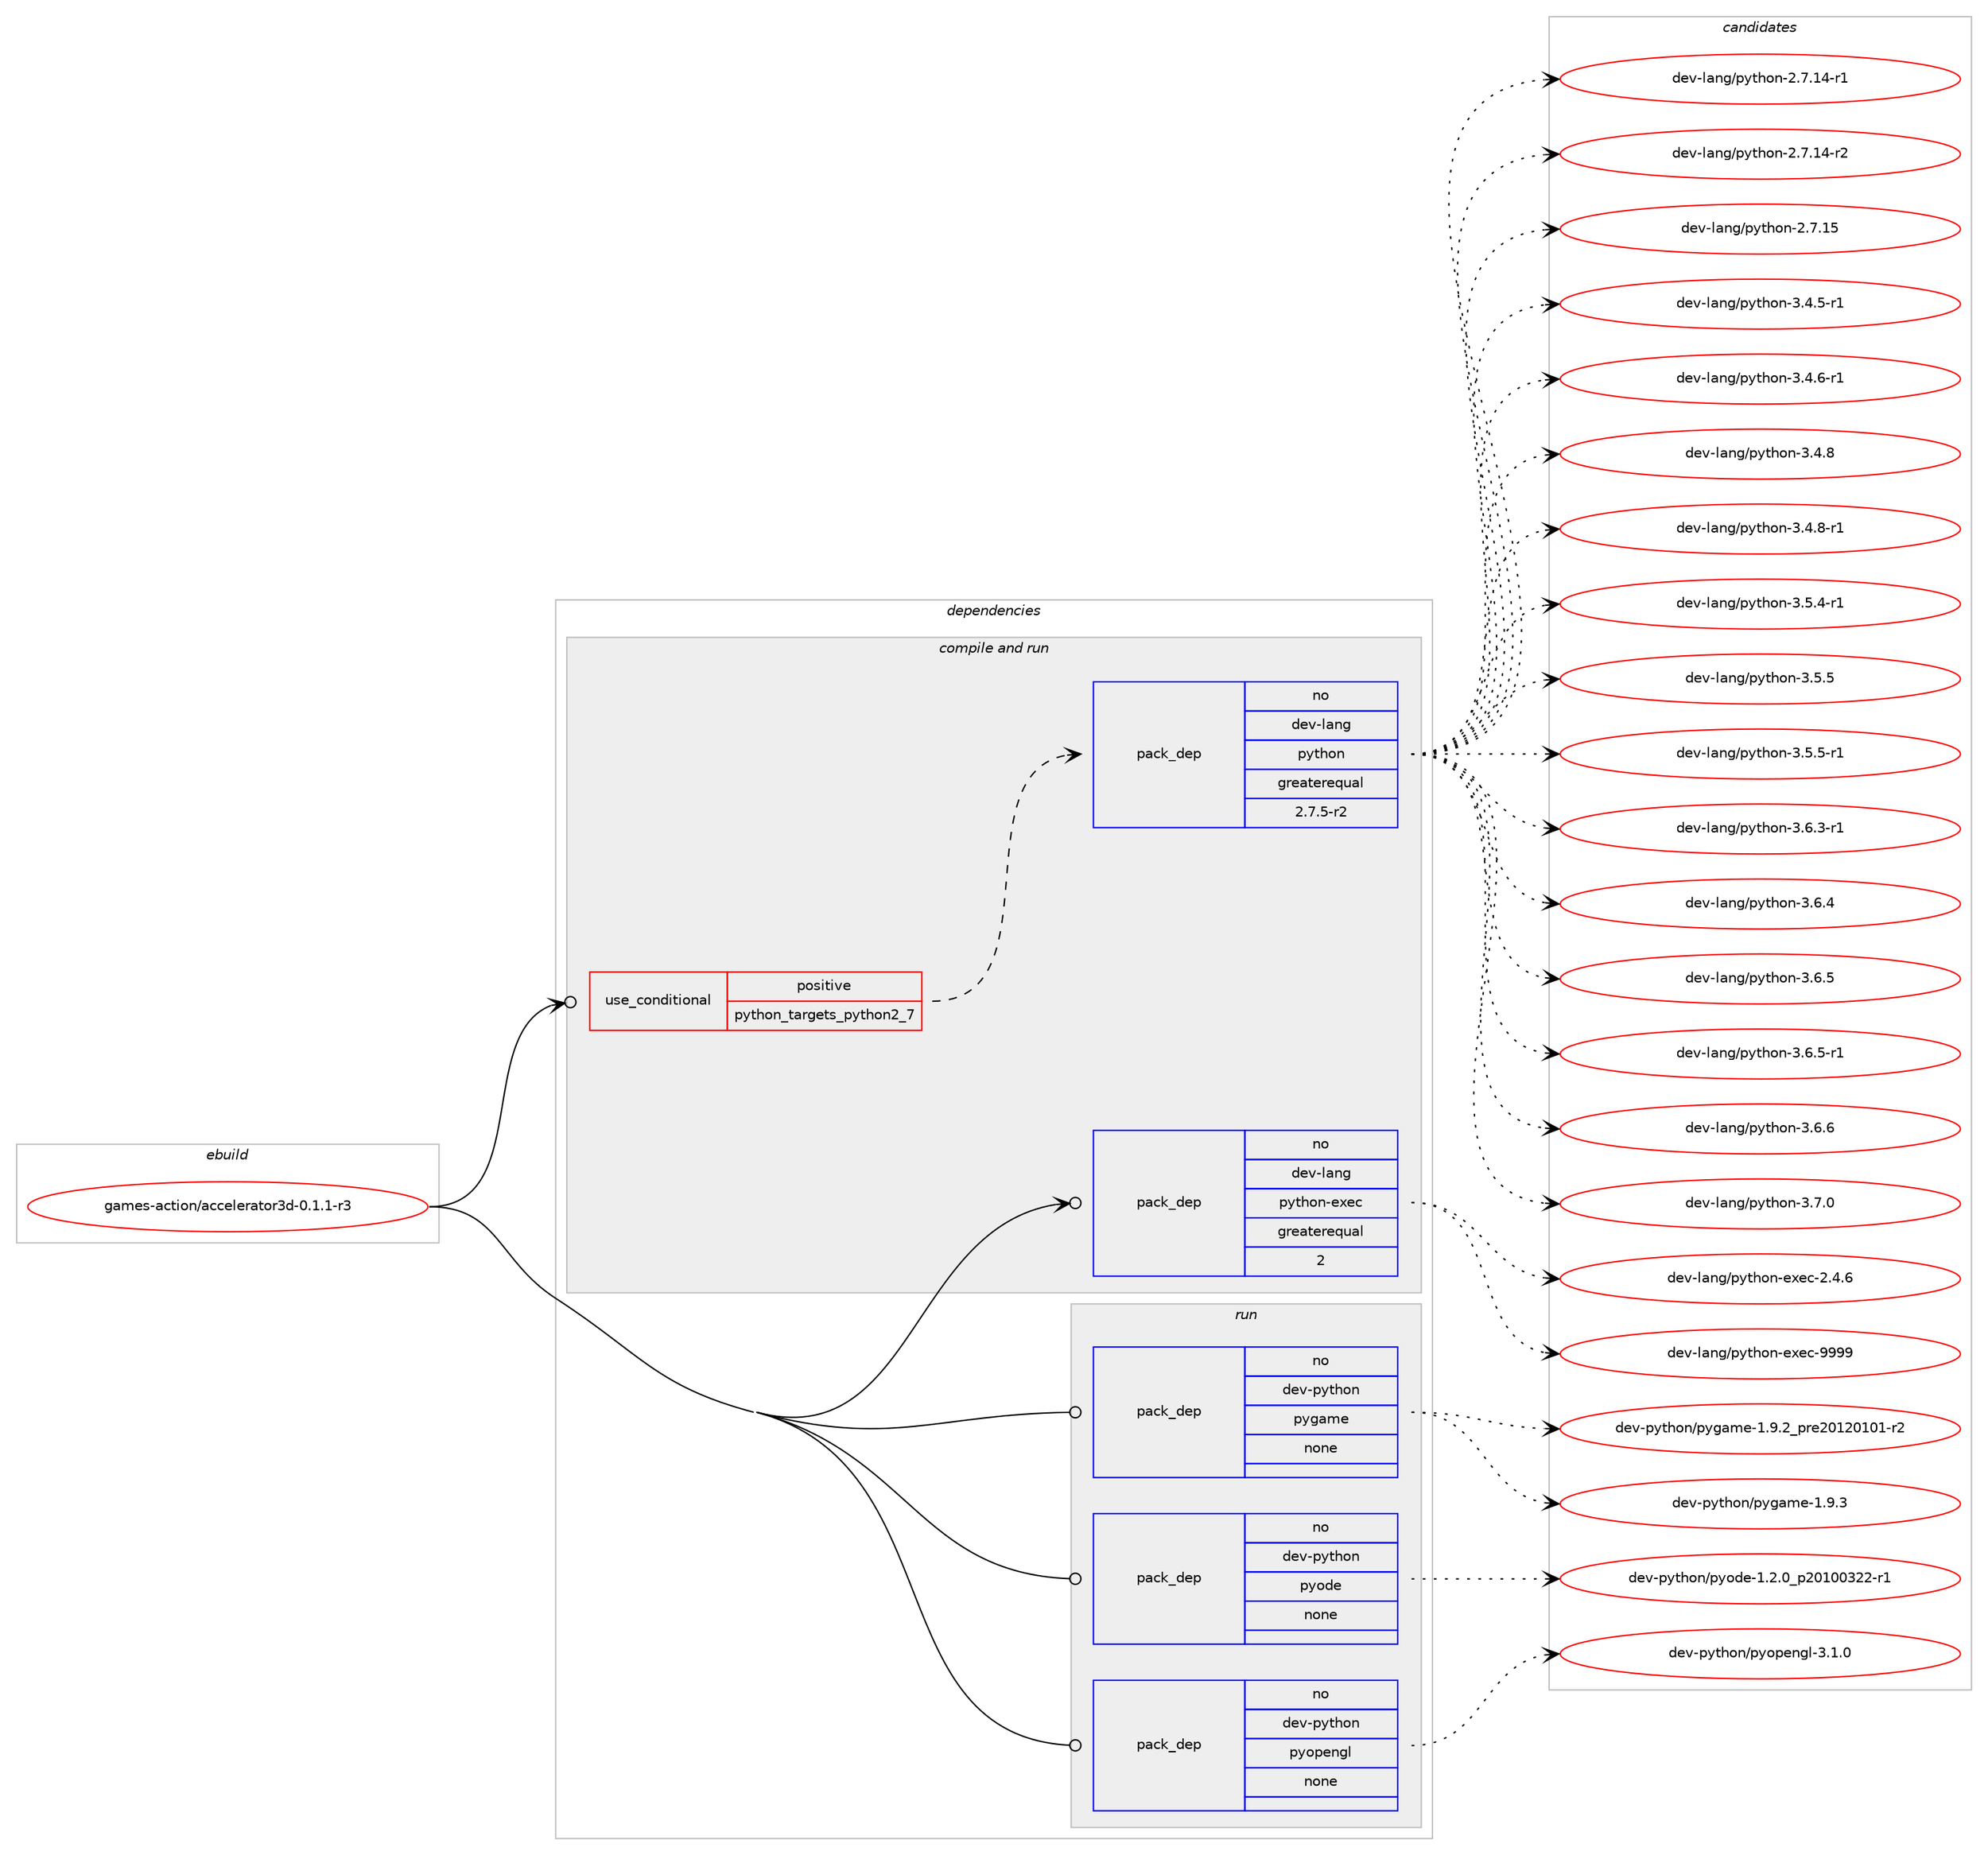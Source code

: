 digraph prolog {

# *************
# Graph options
# *************

newrank=true;
concentrate=true;
compound=true;
graph [rankdir=LR,fontname=Helvetica,fontsize=10,ranksep=1.5];#, ranksep=2.5, nodesep=0.2];
edge  [arrowhead=vee];
node  [fontname=Helvetica,fontsize=10];

# **********
# The ebuild
# **********

subgraph cluster_leftcol {
color=gray;
rank=same;
label=<<i>ebuild</i>>;
id [label="games-action/accelerator3d-0.1.1-r3", color=red, width=4, href="../games-action/accelerator3d-0.1.1-r3.svg"];
}

# ****************
# The dependencies
# ****************

subgraph cluster_midcol {
color=gray;
label=<<i>dependencies</i>>;
subgraph cluster_compile {
fillcolor="#eeeeee";
style=filled;
label=<<i>compile</i>>;
}
subgraph cluster_compileandrun {
fillcolor="#eeeeee";
style=filled;
label=<<i>compile and run</i>>;
subgraph cond513 {
dependency3328 [label=<<TABLE BORDER="0" CELLBORDER="1" CELLSPACING="0" CELLPADDING="4"><TR><TD ROWSPAN="3" CELLPADDING="10">use_conditional</TD></TR><TR><TD>positive</TD></TR><TR><TD>python_targets_python2_7</TD></TR></TABLE>>, shape=none, color=red];
subgraph pack2720 {
dependency3329 [label=<<TABLE BORDER="0" CELLBORDER="1" CELLSPACING="0" CELLPADDING="4" WIDTH="220"><TR><TD ROWSPAN="6" CELLPADDING="30">pack_dep</TD></TR><TR><TD WIDTH="110">no</TD></TR><TR><TD>dev-lang</TD></TR><TR><TD>python</TD></TR><TR><TD>greaterequal</TD></TR><TR><TD>2.7.5-r2</TD></TR></TABLE>>, shape=none, color=blue];
}
dependency3328:e -> dependency3329:w [weight=20,style="dashed",arrowhead="vee"];
}
id:e -> dependency3328:w [weight=20,style="solid",arrowhead="odotvee"];
subgraph pack2721 {
dependency3330 [label=<<TABLE BORDER="0" CELLBORDER="1" CELLSPACING="0" CELLPADDING="4" WIDTH="220"><TR><TD ROWSPAN="6" CELLPADDING="30">pack_dep</TD></TR><TR><TD WIDTH="110">no</TD></TR><TR><TD>dev-lang</TD></TR><TR><TD>python-exec</TD></TR><TR><TD>greaterequal</TD></TR><TR><TD>2</TD></TR></TABLE>>, shape=none, color=blue];
}
id:e -> dependency3330:w [weight=20,style="solid",arrowhead="odotvee"];
}
subgraph cluster_run {
fillcolor="#eeeeee";
style=filled;
label=<<i>run</i>>;
subgraph pack2722 {
dependency3331 [label=<<TABLE BORDER="0" CELLBORDER="1" CELLSPACING="0" CELLPADDING="4" WIDTH="220"><TR><TD ROWSPAN="6" CELLPADDING="30">pack_dep</TD></TR><TR><TD WIDTH="110">no</TD></TR><TR><TD>dev-python</TD></TR><TR><TD>pygame</TD></TR><TR><TD>none</TD></TR><TR><TD></TD></TR></TABLE>>, shape=none, color=blue];
}
id:e -> dependency3331:w [weight=20,style="solid",arrowhead="odot"];
subgraph pack2723 {
dependency3332 [label=<<TABLE BORDER="0" CELLBORDER="1" CELLSPACING="0" CELLPADDING="4" WIDTH="220"><TR><TD ROWSPAN="6" CELLPADDING="30">pack_dep</TD></TR><TR><TD WIDTH="110">no</TD></TR><TR><TD>dev-python</TD></TR><TR><TD>pyode</TD></TR><TR><TD>none</TD></TR><TR><TD></TD></TR></TABLE>>, shape=none, color=blue];
}
id:e -> dependency3332:w [weight=20,style="solid",arrowhead="odot"];
subgraph pack2724 {
dependency3333 [label=<<TABLE BORDER="0" CELLBORDER="1" CELLSPACING="0" CELLPADDING="4" WIDTH="220"><TR><TD ROWSPAN="6" CELLPADDING="30">pack_dep</TD></TR><TR><TD WIDTH="110">no</TD></TR><TR><TD>dev-python</TD></TR><TR><TD>pyopengl</TD></TR><TR><TD>none</TD></TR><TR><TD></TD></TR></TABLE>>, shape=none, color=blue];
}
id:e -> dependency3333:w [weight=20,style="solid",arrowhead="odot"];
}
}

# **************
# The candidates
# **************

subgraph cluster_choices {
rank=same;
color=gray;
label=<<i>candidates</i>>;

subgraph choice2720 {
color=black;
nodesep=1;
choice100101118451089711010347112121116104111110455046554649524511449 [label="dev-lang/python-2.7.14-r1", color=red, width=4,href="../dev-lang/python-2.7.14-r1.svg"];
choice100101118451089711010347112121116104111110455046554649524511450 [label="dev-lang/python-2.7.14-r2", color=red, width=4,href="../dev-lang/python-2.7.14-r2.svg"];
choice10010111845108971101034711212111610411111045504655464953 [label="dev-lang/python-2.7.15", color=red, width=4,href="../dev-lang/python-2.7.15.svg"];
choice1001011184510897110103471121211161041111104551465246534511449 [label="dev-lang/python-3.4.5-r1", color=red, width=4,href="../dev-lang/python-3.4.5-r1.svg"];
choice1001011184510897110103471121211161041111104551465246544511449 [label="dev-lang/python-3.4.6-r1", color=red, width=4,href="../dev-lang/python-3.4.6-r1.svg"];
choice100101118451089711010347112121116104111110455146524656 [label="dev-lang/python-3.4.8", color=red, width=4,href="../dev-lang/python-3.4.8.svg"];
choice1001011184510897110103471121211161041111104551465246564511449 [label="dev-lang/python-3.4.8-r1", color=red, width=4,href="../dev-lang/python-3.4.8-r1.svg"];
choice1001011184510897110103471121211161041111104551465346524511449 [label="dev-lang/python-3.5.4-r1", color=red, width=4,href="../dev-lang/python-3.5.4-r1.svg"];
choice100101118451089711010347112121116104111110455146534653 [label="dev-lang/python-3.5.5", color=red, width=4,href="../dev-lang/python-3.5.5.svg"];
choice1001011184510897110103471121211161041111104551465346534511449 [label="dev-lang/python-3.5.5-r1", color=red, width=4,href="../dev-lang/python-3.5.5-r1.svg"];
choice1001011184510897110103471121211161041111104551465446514511449 [label="dev-lang/python-3.6.3-r1", color=red, width=4,href="../dev-lang/python-3.6.3-r1.svg"];
choice100101118451089711010347112121116104111110455146544652 [label="dev-lang/python-3.6.4", color=red, width=4,href="../dev-lang/python-3.6.4.svg"];
choice100101118451089711010347112121116104111110455146544653 [label="dev-lang/python-3.6.5", color=red, width=4,href="../dev-lang/python-3.6.5.svg"];
choice1001011184510897110103471121211161041111104551465446534511449 [label="dev-lang/python-3.6.5-r1", color=red, width=4,href="../dev-lang/python-3.6.5-r1.svg"];
choice100101118451089711010347112121116104111110455146544654 [label="dev-lang/python-3.6.6", color=red, width=4,href="../dev-lang/python-3.6.6.svg"];
choice100101118451089711010347112121116104111110455146554648 [label="dev-lang/python-3.7.0", color=red, width=4,href="../dev-lang/python-3.7.0.svg"];
dependency3329:e -> choice100101118451089711010347112121116104111110455046554649524511449:w [style=dotted,weight="100"];
dependency3329:e -> choice100101118451089711010347112121116104111110455046554649524511450:w [style=dotted,weight="100"];
dependency3329:e -> choice10010111845108971101034711212111610411111045504655464953:w [style=dotted,weight="100"];
dependency3329:e -> choice1001011184510897110103471121211161041111104551465246534511449:w [style=dotted,weight="100"];
dependency3329:e -> choice1001011184510897110103471121211161041111104551465246544511449:w [style=dotted,weight="100"];
dependency3329:e -> choice100101118451089711010347112121116104111110455146524656:w [style=dotted,weight="100"];
dependency3329:e -> choice1001011184510897110103471121211161041111104551465246564511449:w [style=dotted,weight="100"];
dependency3329:e -> choice1001011184510897110103471121211161041111104551465346524511449:w [style=dotted,weight="100"];
dependency3329:e -> choice100101118451089711010347112121116104111110455146534653:w [style=dotted,weight="100"];
dependency3329:e -> choice1001011184510897110103471121211161041111104551465346534511449:w [style=dotted,weight="100"];
dependency3329:e -> choice1001011184510897110103471121211161041111104551465446514511449:w [style=dotted,weight="100"];
dependency3329:e -> choice100101118451089711010347112121116104111110455146544652:w [style=dotted,weight="100"];
dependency3329:e -> choice100101118451089711010347112121116104111110455146544653:w [style=dotted,weight="100"];
dependency3329:e -> choice1001011184510897110103471121211161041111104551465446534511449:w [style=dotted,weight="100"];
dependency3329:e -> choice100101118451089711010347112121116104111110455146544654:w [style=dotted,weight="100"];
dependency3329:e -> choice100101118451089711010347112121116104111110455146554648:w [style=dotted,weight="100"];
}
subgraph choice2721 {
color=black;
nodesep=1;
choice1001011184510897110103471121211161041111104510112010199455046524654 [label="dev-lang/python-exec-2.4.6", color=red, width=4,href="../dev-lang/python-exec-2.4.6.svg"];
choice10010111845108971101034711212111610411111045101120101994557575757 [label="dev-lang/python-exec-9999", color=red, width=4,href="../dev-lang/python-exec-9999.svg"];
dependency3330:e -> choice1001011184510897110103471121211161041111104510112010199455046524654:w [style=dotted,weight="100"];
dependency3330:e -> choice10010111845108971101034711212111610411111045101120101994557575757:w [style=dotted,weight="100"];
}
subgraph choice2722 {
color=black;
nodesep=1;
choice1001011184511212111610411111047112121103971091014549465746509511211410150484950484948494511450 [label="dev-python/pygame-1.9.2_pre20120101-r2", color=red, width=4,href="../dev-python/pygame-1.9.2_pre20120101-r2.svg"];
choice100101118451121211161041111104711212110397109101454946574651 [label="dev-python/pygame-1.9.3", color=red, width=4,href="../dev-python/pygame-1.9.3.svg"];
dependency3331:e -> choice1001011184511212111610411111047112121103971091014549465746509511211410150484950484948494511450:w [style=dotted,weight="100"];
dependency3331:e -> choice100101118451121211161041111104711212110397109101454946574651:w [style=dotted,weight="100"];
}
subgraph choice2723 {
color=black;
nodesep=1;
choice10010111845112121116104111110471121211111001014549465046489511250484948485150504511449 [label="dev-python/pyode-1.2.0_p20100322-r1", color=red, width=4,href="../dev-python/pyode-1.2.0_p20100322-r1.svg"];
dependency3332:e -> choice10010111845112121116104111110471121211111001014549465046489511250484948485150504511449:w [style=dotted,weight="100"];
}
subgraph choice2724 {
color=black;
nodesep=1;
choice1001011184511212111610411111047112121111112101110103108455146494648 [label="dev-python/pyopengl-3.1.0", color=red, width=4,href="../dev-python/pyopengl-3.1.0.svg"];
dependency3333:e -> choice1001011184511212111610411111047112121111112101110103108455146494648:w [style=dotted,weight="100"];
}
}

}
